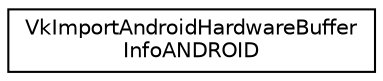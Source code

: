 digraph "Graphical Class Hierarchy"
{
 // LATEX_PDF_SIZE
  edge [fontname="Helvetica",fontsize="10",labelfontname="Helvetica",labelfontsize="10"];
  node [fontname="Helvetica",fontsize="10",shape=record];
  rankdir="LR";
  Node0 [label="VkImportAndroidHardwareBuffer\lInfoANDROID",height=0.2,width=0.4,color="black", fillcolor="white", style="filled",URL="$d4/d68/structVkImportAndroidHardwareBufferInfoANDROID.html",tooltip=" "];
}

